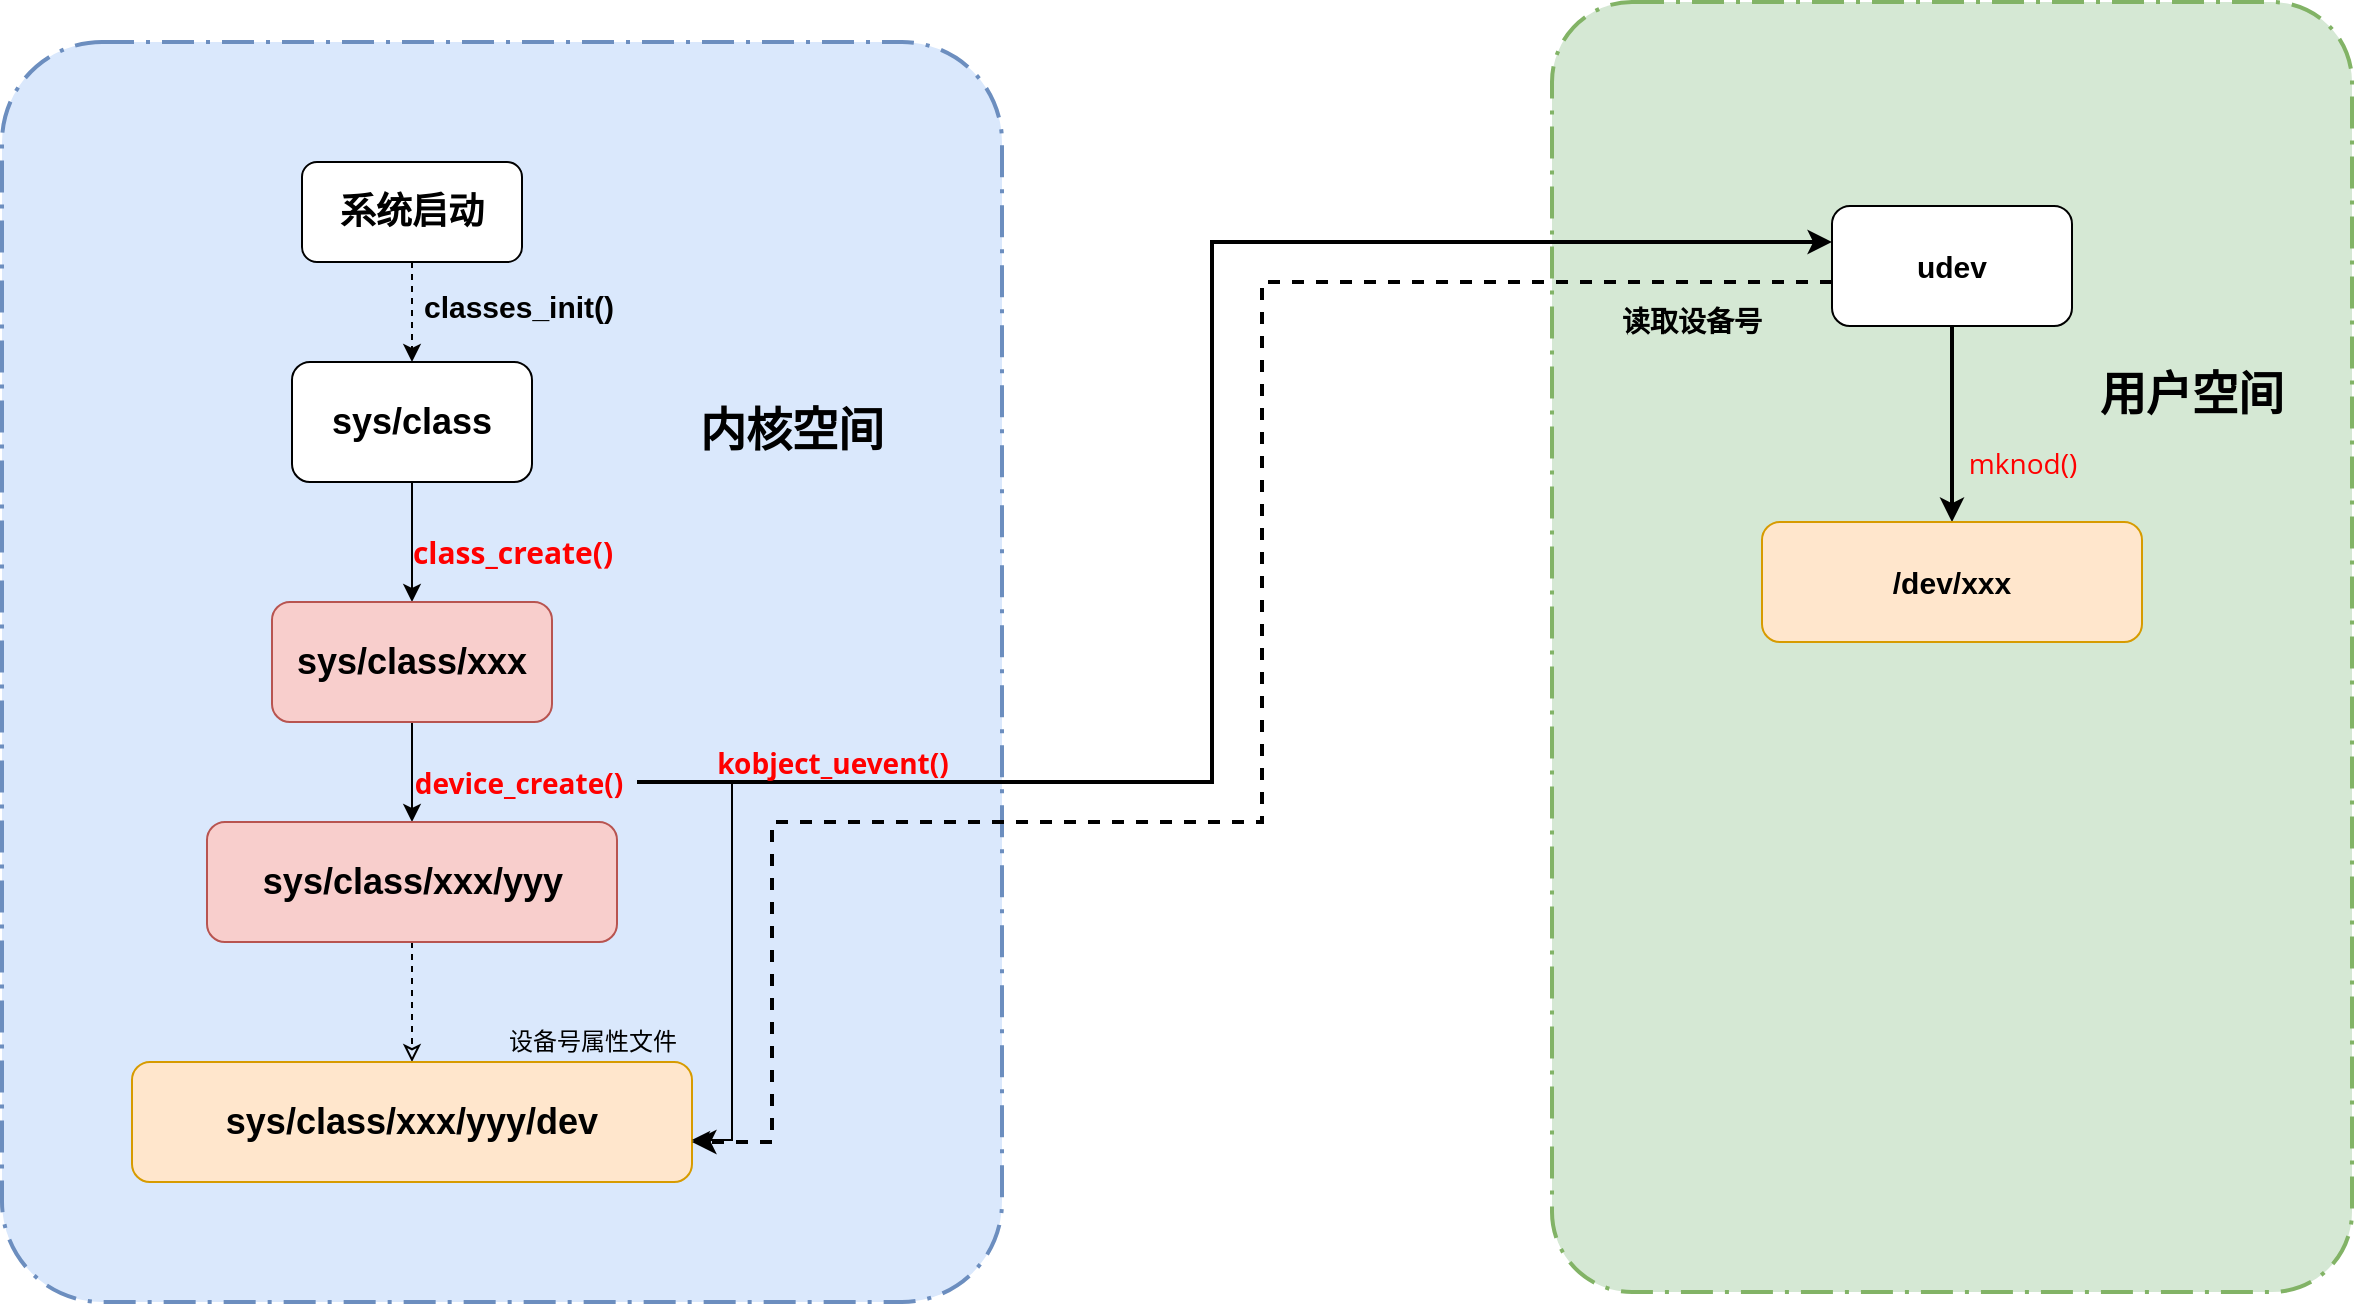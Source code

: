 <mxfile version="13.2.4" type="device"><diagram id="jq2VNbM2w-uEq_W-xo_2" name="第 1 页"><mxGraphModel dx="1422" dy="822" grid="1" gridSize="10" guides="1" tooltips="1" connect="1" arrows="1" fold="1" page="1" pageScale="1" pageWidth="2339" pageHeight="3300" math="0" shadow="0"><root><mxCell id="0"/><mxCell id="1" parent="0"/><mxCell id="60BuY343OjuwwiFqQ3Q0-20" value="" style="rounded=1;arcSize=10;dashed=1;strokeColor=#82b366;fillColor=#d5e8d4;dashPattern=8 3 1 3;strokeWidth=2;" parent="1" vertex="1"><mxGeometry x="960" y="110" width="400" height="645" as="geometry"/></mxCell><mxCell id="60BuY343OjuwwiFqQ3Q0-18" value="" style="rounded=1;arcSize=10;dashed=1;strokeColor=#6c8ebf;fillColor=#dae8fc;dashPattern=8 3 1 3;strokeWidth=2;" parent="1" vertex="1"><mxGeometry x="185" y="130" width="500" height="630" as="geometry"/></mxCell><mxCell id="60BuY343OjuwwiFqQ3Q0-3" style="edgeStyle=orthogonalEdgeStyle;rounded=0;orthogonalLoop=1;jettySize=auto;html=1;entryX=0.5;entryY=0;entryDx=0;entryDy=0;" parent="1" source="60BuY343OjuwwiFqQ3Q0-1" target="60BuY343OjuwwiFqQ3Q0-2" edge="1"><mxGeometry relative="1" as="geometry"/></mxCell><mxCell id="60BuY343OjuwwiFqQ3Q0-1" value="&lt;b&gt;&lt;font style=&quot;font-size: 18px&quot;&gt;sys/class&lt;/font&gt;&lt;/b&gt;" style="rounded=1;whiteSpace=wrap;html=1;" parent="1" vertex="1"><mxGeometry x="330" y="290" width="120" height="60" as="geometry"/></mxCell><mxCell id="60BuY343OjuwwiFqQ3Q0-6" style="edgeStyle=orthogonalEdgeStyle;rounded=0;orthogonalLoop=1;jettySize=auto;html=1;entryX=0.5;entryY=0;entryDx=0;entryDy=0;" parent="1" source="60BuY343OjuwwiFqQ3Q0-2" target="60BuY343OjuwwiFqQ3Q0-5" edge="1"><mxGeometry relative="1" as="geometry"/></mxCell><mxCell id="60BuY343OjuwwiFqQ3Q0-2" value="&lt;b&gt;&lt;font style=&quot;font-size: 18px&quot;&gt;sys/class/xxx&lt;/font&gt;&lt;/b&gt;" style="rounded=1;whiteSpace=wrap;html=1;fillColor=#f8cecc;strokeColor=#b85450;" parent="1" vertex="1"><mxGeometry x="320" y="410" width="140" height="60" as="geometry"/></mxCell><mxCell id="60BuY343OjuwwiFqQ3Q0-4" value="&lt;h5 class=&quot;md-end-block md-heading md-focus&quot; style=&quot;box-sizing: border-box ; margin-top: 1rem ; margin-bottom: 1rem ; position: relative ; line-height: 1.4 ; cursor: text ; font-family: &amp;#34;open sans&amp;#34; , &amp;#34;clear sans&amp;#34; , &amp;#34;helvetica neue&amp;#34; , &amp;#34;helvetica&amp;#34; , &amp;#34;arial&amp;#34; , sans-serif&quot;&gt;&lt;span class=&quot;md-plain md-expand&quot; style=&quot;box-sizing: border-box&quot;&gt;&lt;font style=&quot;font-size: 15px&quot; color=&quot;#ff0000&quot;&gt;class_create()&lt;/font&gt;&lt;/span&gt;&lt;/h5&gt;" style="text;html=1;align=center;verticalAlign=middle;resizable=0;points=[];autosize=1;" parent="1" vertex="1"><mxGeometry x="380" y="355" width="120" height="60" as="geometry"/></mxCell><mxCell id="60BuY343OjuwwiFqQ3Q0-9" style="edgeStyle=orthogonalEdgeStyle;rounded=0;orthogonalLoop=1;jettySize=auto;html=1;dashed=1;endArrow=classic;endFill=0;" parent="1" source="60BuY343OjuwwiFqQ3Q0-5" target="60BuY343OjuwwiFqQ3Q0-8" edge="1"><mxGeometry relative="1" as="geometry"/></mxCell><mxCell id="60BuY343OjuwwiFqQ3Q0-5" value="&lt;b&gt;&lt;font style=&quot;font-size: 18px&quot;&gt;sys/class/xxx/yyy&lt;/font&gt;&lt;/b&gt;" style="rounded=1;whiteSpace=wrap;html=1;fillColor=#f8cecc;strokeColor=#b85450;" parent="1" vertex="1"><mxGeometry x="287.5" y="520" width="205" height="60" as="geometry"/></mxCell><mxCell id="60BuY343OjuwwiFqQ3Q0-8" value="&lt;b&gt;&lt;font style=&quot;font-size: 18px&quot;&gt;sys/class/xxx/yyy/dev&lt;/font&gt;&lt;/b&gt;" style="rounded=1;whiteSpace=wrap;html=1;fillColor=#ffe6cc;strokeColor=#d79b00;" parent="1" vertex="1"><mxGeometry x="250" y="640" width="280" height="60" as="geometry"/></mxCell><mxCell id="60BuY343OjuwwiFqQ3Q0-11" style="edgeStyle=orthogonalEdgeStyle;rounded=0;orthogonalLoop=1;jettySize=auto;html=1;entryX=1;entryY=0.65;entryDx=0;entryDy=0;entryPerimeter=0;" parent="1" source="60BuY343OjuwwiFqQ3Q0-7" target="60BuY343OjuwwiFqQ3Q0-8" edge="1"><mxGeometry relative="1" as="geometry"><Array as="points"><mxPoint x="550" y="500"/><mxPoint x="550" y="679"/></Array></mxGeometry></mxCell><mxCell id="60BuY343OjuwwiFqQ3Q0-23" style="edgeStyle=orthogonalEdgeStyle;rounded=0;orthogonalLoop=1;jettySize=auto;html=1;endArrow=classic;endFill=1;strokeWidth=2;" parent="1" source="60BuY343OjuwwiFqQ3Q0-7" target="60BuY343OjuwwiFqQ3Q0-22" edge="1"><mxGeometry relative="1" as="geometry"><Array as="points"><mxPoint x="790" y="500"/><mxPoint x="790" y="230"/></Array></mxGeometry></mxCell><mxCell id="60BuY343OjuwwiFqQ3Q0-7" value="&lt;h5 class=&quot;md-end-block md-heading md-focus&quot; style=&quot;box-sizing: border-box ; margin-top: 1rem ; margin-bottom: 1rem ; position: relative ; line-height: 1.4 ; cursor: text ; font-family: &amp;#34;open sans&amp;#34; , &amp;#34;clear sans&amp;#34; , &amp;#34;helvetica neue&amp;#34; , &amp;#34;helvetica&amp;#34; , &amp;#34;arial&amp;#34; , sans-serif&quot;&gt;&lt;span class=&quot;md-plain md-expand&quot; style=&quot;box-sizing: border-box&quot;&gt;&lt;font color=&quot;#ff0000&quot; style=&quot;font-size: 14px&quot;&gt;device_create()&lt;/font&gt;&lt;/span&gt;&lt;/h5&gt;" style="text;html=1;align=center;verticalAlign=middle;resizable=0;points=[];autosize=1;" parent="1" vertex="1"><mxGeometry x="382.5" y="470" width="120" height="60" as="geometry"/></mxCell><mxCell id="60BuY343OjuwwiFqQ3Q0-12" value="设备号属性文件" style="text;html=1;align=center;verticalAlign=middle;resizable=0;points=[];autosize=1;" parent="1" vertex="1"><mxGeometry x="430" y="620" width="100" height="20" as="geometry"/></mxCell><mxCell id="60BuY343OjuwwiFqQ3Q0-16" style="edgeStyle=orthogonalEdgeStyle;rounded=0;orthogonalLoop=1;jettySize=auto;html=1;dashed=1;" parent="1" source="60BuY343OjuwwiFqQ3Q0-15" target="60BuY343OjuwwiFqQ3Q0-1" edge="1"><mxGeometry relative="1" as="geometry"/></mxCell><mxCell id="60BuY343OjuwwiFqQ3Q0-15" value="&lt;font size=&quot;1&quot;&gt;&lt;b style=&quot;font-size: 18px&quot;&gt;系统启动&lt;/b&gt;&lt;/font&gt;" style="rounded=1;whiteSpace=wrap;html=1;" parent="1" vertex="1"><mxGeometry x="335" y="190" width="110" height="50" as="geometry"/></mxCell><mxCell id="60BuY343OjuwwiFqQ3Q0-17" value="&lt;b&gt;&lt;font style=&quot;font-size: 15px&quot;&gt;classes_init()&lt;/font&gt;&lt;/b&gt;" style="text;html=1;align=center;verticalAlign=middle;resizable=0;points=[];autosize=1;" parent="1" vertex="1"><mxGeometry x="387.5" y="252" width="110" height="20" as="geometry"/></mxCell><mxCell id="60BuY343OjuwwiFqQ3Q0-19" value="&lt;font style=&quot;font-size: 23px&quot;&gt;&lt;b&gt;内核空间&lt;/b&gt;&lt;/font&gt;" style="text;html=1;strokeColor=none;fillColor=none;align=center;verticalAlign=middle;whiteSpace=wrap;rounded=0;" parent="1" vertex="1"><mxGeometry x="520" y="290" width="120" height="68" as="geometry"/></mxCell><mxCell id="60BuY343OjuwwiFqQ3Q0-21" value="&lt;font style=&quot;font-size: 23px&quot;&gt;&lt;b&gt;用户空间&lt;/b&gt;&lt;/font&gt;" style="text;html=1;strokeColor=none;fillColor=none;align=center;verticalAlign=middle;whiteSpace=wrap;rounded=0;" parent="1" vertex="1"><mxGeometry x="1220" y="272" width="120" height="68" as="geometry"/></mxCell><mxCell id="60BuY343OjuwwiFqQ3Q0-25" style="edgeStyle=orthogonalEdgeStyle;rounded=0;orthogonalLoop=1;jettySize=auto;html=1;endArrow=classic;endFill=1;strokeWidth=2;" parent="1" source="60BuY343OjuwwiFqQ3Q0-22" target="60BuY343OjuwwiFqQ3Q0-24" edge="1"><mxGeometry relative="1" as="geometry"/></mxCell><mxCell id="60BuY343OjuwwiFqQ3Q0-26" style="edgeStyle=orthogonalEdgeStyle;rounded=0;orthogonalLoop=1;jettySize=auto;html=1;endArrow=classic;endFill=1;strokeWidth=2;dashed=1;" parent="1" source="60BuY343OjuwwiFqQ3Q0-22" edge="1"><mxGeometry relative="1" as="geometry"><mxPoint x="530" y="680" as="targetPoint"/><Array as="points"><mxPoint x="815" y="250"/><mxPoint x="815" y="520"/><mxPoint x="570" y="520"/><mxPoint x="570" y="680"/></Array></mxGeometry></mxCell><mxCell id="60BuY343OjuwwiFqQ3Q0-22" value="&lt;font style=&quot;font-size: 15px&quot;&gt;&lt;b&gt;udev&lt;/b&gt;&lt;/font&gt;" style="rounded=1;whiteSpace=wrap;html=1;" parent="1" vertex="1"><mxGeometry x="1100" y="212" width="120" height="60" as="geometry"/></mxCell><mxCell id="60BuY343OjuwwiFqQ3Q0-24" value="&lt;font style=&quot;font-size: 15px&quot;&gt;&lt;b&gt;/dev/xxx&lt;/b&gt;&lt;/font&gt;" style="rounded=1;whiteSpace=wrap;html=1;fillColor=#ffe6cc;strokeColor=#d79b00;" parent="1" vertex="1"><mxGeometry x="1065" y="370" width="190" height="60" as="geometry"/></mxCell><mxCell id="60BuY343OjuwwiFqQ3Q0-27" value="&lt;b&gt;&lt;font style=&quot;font-size: 14px&quot;&gt;读取设备号&lt;/font&gt;&lt;/b&gt;" style="text;html=1;strokeColor=none;fillColor=none;align=center;verticalAlign=middle;whiteSpace=wrap;rounded=0;" parent="1" vertex="1"><mxGeometry x="990" y="250" width="80" height="40" as="geometry"/></mxCell><mxCell id="60BuY343OjuwwiFqQ3Q0-28" value="&lt;h5 class=&quot;md-end-block md-heading md-focus&quot; style=&quot;box-sizing: border-box ; margin-top: 1rem ; margin-bottom: 1rem ; position: relative ; line-height: 1.4 ; cursor: text ; font-family: &amp;#34;open sans&amp;#34; , &amp;#34;clear sans&amp;#34; , &amp;#34;helvetica neue&amp;#34; , &amp;#34;helvetica&amp;#34; , &amp;#34;arial&amp;#34; , sans-serif&quot;&gt;&lt;span class=&quot;md-plain md-expand&quot; style=&quot;box-sizing: border-box ; font-weight: normal&quot;&gt;&lt;font style=&quot;font-size: 14px&quot; color=&quot;#ff0000&quot;&gt;mknod()&lt;/font&gt;&lt;/span&gt;&lt;/h5&gt;" style="text;html=1;align=center;verticalAlign=middle;resizable=0;points=[];autosize=1;" parent="1" vertex="1"><mxGeometry x="1160" y="310" width="70" height="60" as="geometry"/></mxCell><mxCell id="GZCbpbKFd_VnRIBkSFcR-1" value="&lt;h5 class=&quot;md-end-block md-heading md-focus&quot; style=&quot;box-sizing: border-box ; margin-top: 1rem ; margin-bottom: 1rem ; position: relative ; line-height: 1.4 ; cursor: text ; font-family: &amp;#34;open sans&amp;#34; , &amp;#34;clear sans&amp;#34; , &amp;#34;helvetica neue&amp;#34; , &amp;#34;helvetica&amp;#34; , &amp;#34;arial&amp;#34; , sans-serif ; font-size: 14px&quot;&gt;&lt;span class=&quot;md-plain md-expand&quot; style=&quot;box-sizing: border-box&quot;&gt;&lt;font color=&quot;#ff0000&quot;&gt;&lt;font style=&quot;font-size: 14px&quot;&gt;kobject_uevent&lt;/font&gt;&lt;span style=&quot;font-size: 1em&quot;&gt;()&lt;/span&gt;&lt;/font&gt;&lt;/span&gt;&lt;/h5&gt;" style="text;html=1;align=center;verticalAlign=middle;resizable=0;points=[];autosize=1;" vertex="1" parent="1"><mxGeometry x="535" y="460" width="130" height="60" as="geometry"/></mxCell></root></mxGraphModel></diagram></mxfile>